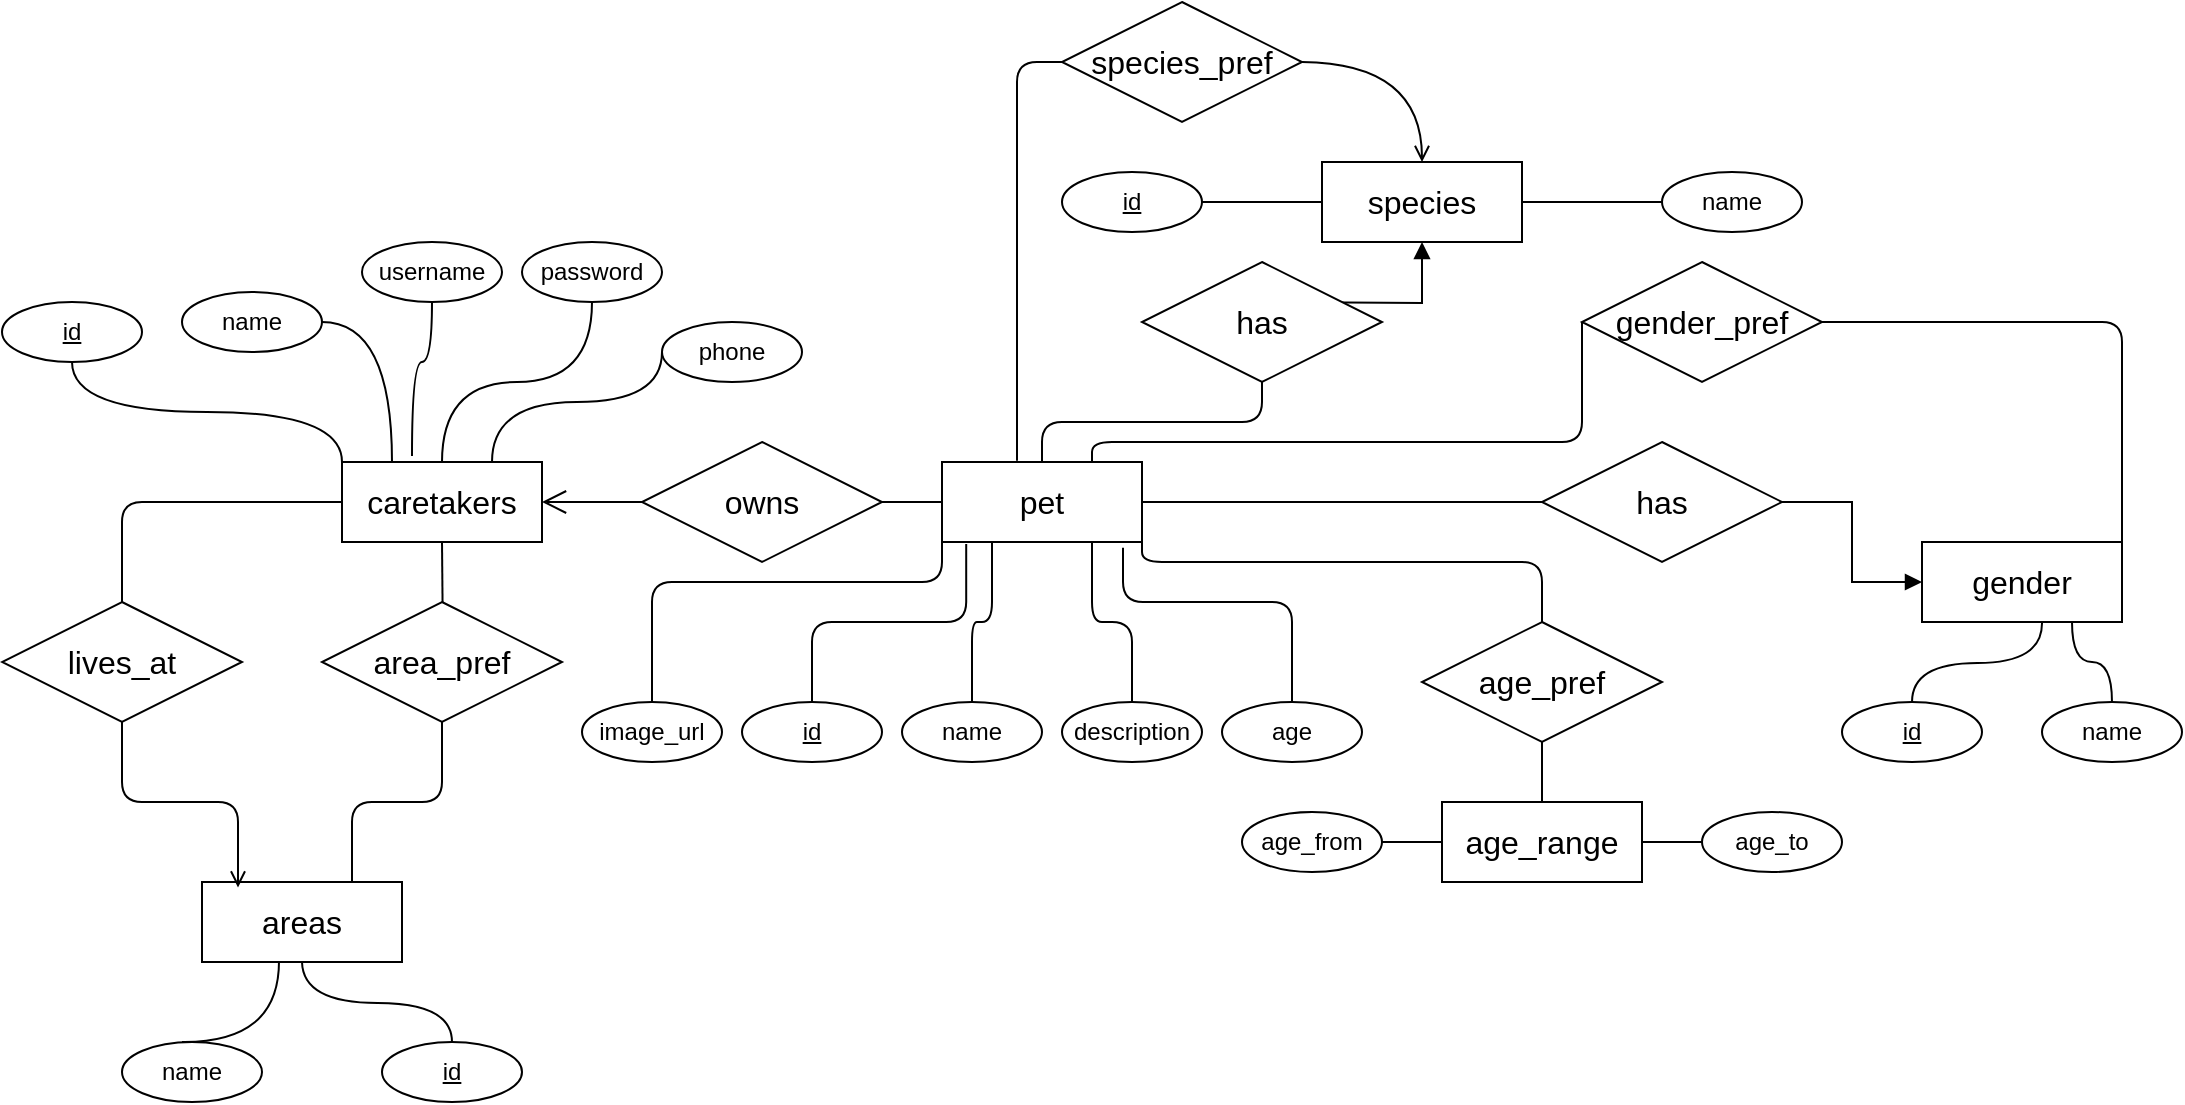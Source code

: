 <mxfile>
    <diagram name="Page-1" id="mjuVgUBo2BtPiOG4B40c">
        <mxGraphModel dx="979" dy="579" grid="1" gridSize="10" guides="1" tooltips="1" connect="1" arrows="1" fold="1" page="1" pageScale="1" pageWidth="1654" pageHeight="1169" math="0" shadow="0">
            <root>
                <mxCell id="0"/>
                <mxCell id="1" parent="0"/>
                <mxCell id="pHrxGnPb1EP4JmzlT9C2-4" value="" style="edgeStyle=orthogonalEdgeStyle;rounded=0;orthogonalLoop=1;jettySize=auto;html=1;endArrow=none;endFill=1;endSize=10;startSize=10;startFill=0;startArrow=open;" parent="1" source="pHrxGnPb1EP4JmzlT9C2-1" target="pHrxGnPb1EP4JmzlT9C2-2" edge="1">
                    <mxGeometry relative="1" as="geometry"/>
                </mxCell>
                <mxCell id="pHrxGnPb1EP4JmzlT9C2-57" style="edgeStyle=orthogonalEdgeStyle;rounded=1;orthogonalLoop=1;jettySize=auto;html=1;exitX=0.5;exitY=1;exitDx=0;exitDy=0;curved=0;endArrow=none;startFill=0;" parent="1" source="pHrxGnPb1EP4JmzlT9C2-1" edge="1">
                    <mxGeometry relative="1" as="geometry">
                        <mxPoint x="320.273" y="320" as="targetPoint"/>
                    </mxGeometry>
                </mxCell>
                <mxCell id="pHrxGnPb1EP4JmzlT9C2-1" value="caretakers" style="whiteSpace=wrap;html=1;align=center;fontSize=16;" parent="1" vertex="1">
                    <mxGeometry x="270" y="250" width="100" height="40" as="geometry"/>
                </mxCell>
                <mxCell id="pHrxGnPb1EP4JmzlT9C2-5" value="" style="edgeStyle=orthogonalEdgeStyle;rounded=0;orthogonalLoop=1;jettySize=auto;html=1;endArrow=none;endFill=1;endSize=10;startSize=10;startFill=0;" parent="1" source="pHrxGnPb1EP4JmzlT9C2-2" target="pHrxGnPb1EP4JmzlT9C2-3" edge="1">
                    <mxGeometry relative="1" as="geometry"/>
                </mxCell>
                <mxCell id="pHrxGnPb1EP4JmzlT9C2-2" value="owns" style="shape=rhombus;perimeter=rhombusPerimeter;whiteSpace=wrap;html=1;align=center;fontSize=16;" parent="1" vertex="1">
                    <mxGeometry x="420" y="240" width="120" height="60" as="geometry"/>
                </mxCell>
                <mxCell id="pHrxGnPb1EP4JmzlT9C2-15" value="" style="edgeStyle=orthogonalEdgeStyle;rounded=1;orthogonalLoop=1;jettySize=auto;html=1;endArrow=none;startFill=0;curved=0;" parent="1" source="pHrxGnPb1EP4JmzlT9C2-3" target="pHrxGnPb1EP4JmzlT9C2-13" edge="1">
                    <mxGeometry relative="1" as="geometry"/>
                </mxCell>
                <mxCell id="pHrxGnPb1EP4JmzlT9C2-43" style="edgeStyle=orthogonalEdgeStyle;rounded=1;orthogonalLoop=1;jettySize=auto;html=1;exitX=1;exitY=0.5;exitDx=0;exitDy=0;entryX=0;entryY=0.5;entryDx=0;entryDy=0;curved=0;endArrow=none;startFill=0;" parent="1" source="pHrxGnPb1EP4JmzlT9C2-3" target="pHrxGnPb1EP4JmzlT9C2-42" edge="1">
                    <mxGeometry relative="1" as="geometry"/>
                </mxCell>
                <mxCell id="pHrxGnPb1EP4JmzlT9C2-69" style="edgeStyle=orthogonalEdgeStyle;rounded=1;orthogonalLoop=1;jettySize=auto;html=1;exitX=0.25;exitY=1;exitDx=0;exitDy=0;entryX=0.5;entryY=0;entryDx=0;entryDy=0;curved=0;endArrow=none;startFill=0;" parent="1" source="pHrxGnPb1EP4JmzlT9C2-3" target="pHrxGnPb1EP4JmzlT9C2-18" edge="1">
                    <mxGeometry relative="1" as="geometry"/>
                </mxCell>
                <mxCell id="pHrxGnPb1EP4JmzlT9C2-71" style="edgeStyle=orthogonalEdgeStyle;rounded=1;orthogonalLoop=1;jettySize=auto;html=1;exitX=1;exitY=1;exitDx=0;exitDy=0;entryX=0.5;entryY=0;entryDx=0;entryDy=0;curved=0;endArrow=none;startFill=0;" parent="1" source="pHrxGnPb1EP4JmzlT9C2-3" target="pHrxGnPb1EP4JmzlT9C2-60" edge="1">
                    <mxGeometry relative="1" as="geometry">
                        <Array as="points">
                            <mxPoint x="670" y="300"/>
                            <mxPoint x="870" y="300"/>
                        </Array>
                    </mxGeometry>
                </mxCell>
                <mxCell id="pHrxGnPb1EP4JmzlT9C2-73" style="edgeStyle=orthogonalEdgeStyle;rounded=1;orthogonalLoop=1;jettySize=auto;html=1;exitX=0.75;exitY=0;exitDx=0;exitDy=0;entryX=0;entryY=0.5;entryDx=0;entryDy=0;curved=0;endArrow=none;startFill=0;" parent="1" source="pHrxGnPb1EP4JmzlT9C2-3" target="pHrxGnPb1EP4JmzlT9C2-36" edge="1">
                    <mxGeometry relative="1" as="geometry">
                        <Array as="points">
                            <mxPoint x="645" y="240"/>
                            <mxPoint x="890" y="240"/>
                        </Array>
                    </mxGeometry>
                </mxCell>
                <mxCell id="pHrxGnPb1EP4JmzlT9C2-3" value="pet" style="whiteSpace=wrap;html=1;align=center;fontSize=16;" parent="1" vertex="1">
                    <mxGeometry x="570" y="250" width="100" height="40" as="geometry"/>
                </mxCell>
                <mxCell id="pHrxGnPb1EP4JmzlT9C2-9" value="" style="edgeStyle=orthogonalEdgeStyle;rounded=0;orthogonalLoop=1;jettySize=auto;html=1;endArrow=none;startFill=0;curved=1;entryX=0.25;entryY=0;entryDx=0;entryDy=0;" parent="1" source="pHrxGnPb1EP4JmzlT9C2-6" target="pHrxGnPb1EP4JmzlT9C2-1" edge="1">
                    <mxGeometry relative="1" as="geometry"/>
                </mxCell>
                <mxCell id="pHrxGnPb1EP4JmzlT9C2-6" value="name" style="ellipse;whiteSpace=wrap;html=1;align=center;" parent="1" vertex="1">
                    <mxGeometry x="190" y="165" width="70" height="30" as="geometry"/>
                </mxCell>
                <mxCell id="pHrxGnPb1EP4JmzlT9C2-8" style="edgeStyle=orthogonalEdgeStyle;rounded=0;orthogonalLoop=1;jettySize=auto;html=1;exitX=0.5;exitY=1;exitDx=0;exitDy=0;entryX=0;entryY=0;entryDx=0;entryDy=0;endArrow=none;startFill=0;curved=1;" parent="1" source="pHrxGnPb1EP4JmzlT9C2-7" target="pHrxGnPb1EP4JmzlT9C2-1" edge="1">
                    <mxGeometry relative="1" as="geometry"/>
                </mxCell>
                <mxCell id="pHrxGnPb1EP4JmzlT9C2-7" value="&lt;u&gt;id&lt;/u&gt;" style="ellipse;whiteSpace=wrap;html=1;align=center;" parent="1" vertex="1">
                    <mxGeometry x="100" y="170" width="70" height="30" as="geometry"/>
                </mxCell>
                <mxCell id="pHrxGnPb1EP4JmzlT9C2-10" value="species" style="whiteSpace=wrap;html=1;align=center;fontSize=16;" parent="1" vertex="1">
                    <mxGeometry x="760" y="100" width="100" height="40" as="geometry"/>
                </mxCell>
                <mxCell id="pHrxGnPb1EP4JmzlT9C2-12" value="" style="edgeStyle=orthogonalEdgeStyle;rounded=1;orthogonalLoop=1;jettySize=auto;html=1;curved=0;endArrow=none;startFill=0;" parent="1" source="pHrxGnPb1EP4JmzlT9C2-11" target="pHrxGnPb1EP4JmzlT9C2-10" edge="1">
                    <mxGeometry relative="1" as="geometry"/>
                </mxCell>
                <mxCell id="pHrxGnPb1EP4JmzlT9C2-11" value="name" style="ellipse;whiteSpace=wrap;html=1;align=center;" parent="1" vertex="1">
                    <mxGeometry x="930" y="105" width="70" height="30" as="geometry"/>
                </mxCell>
                <mxCell id="pHrxGnPb1EP4JmzlT9C2-14" value="" style="edgeStyle=orthogonalEdgeStyle;rounded=0;orthogonalLoop=1;jettySize=auto;html=1;endArrow=block;startFill=0;endFill=1;entryX=0.5;entryY=1;entryDx=0;entryDy=0;" parent="1" target="pHrxGnPb1EP4JmzlT9C2-10" edge="1">
                    <mxGeometry relative="1" as="geometry">
                        <mxPoint x="730" y="170" as="sourcePoint"/>
                        <mxPoint x="810" y="160" as="targetPoint"/>
                    </mxGeometry>
                </mxCell>
                <mxCell id="pHrxGnPb1EP4JmzlT9C2-13" value="has" style="shape=rhombus;perimeter=rhombusPerimeter;whiteSpace=wrap;html=1;align=center;fontSize=16;" parent="1" vertex="1">
                    <mxGeometry x="670" y="150" width="120" height="60" as="geometry"/>
                </mxCell>
                <mxCell id="pHrxGnPb1EP4JmzlT9C2-17" value="" style="edgeStyle=orthogonalEdgeStyle;rounded=0;orthogonalLoop=1;jettySize=auto;html=1;endArrow=none;startFill=0;" parent="1" source="pHrxGnPb1EP4JmzlT9C2-16" target="pHrxGnPb1EP4JmzlT9C2-10" edge="1">
                    <mxGeometry relative="1" as="geometry"/>
                </mxCell>
                <mxCell id="pHrxGnPb1EP4JmzlT9C2-16" value="&lt;u&gt;id&lt;/u&gt;" style="ellipse;whiteSpace=wrap;html=1;align=center;" parent="1" vertex="1">
                    <mxGeometry x="630" y="105" width="70" height="30" as="geometry"/>
                </mxCell>
                <mxCell id="pHrxGnPb1EP4JmzlT9C2-18" value="name" style="ellipse;whiteSpace=wrap;html=1;align=center;" parent="1" vertex="1">
                    <mxGeometry x="550" y="370" width="70" height="30" as="geometry"/>
                </mxCell>
                <mxCell id="pHrxGnPb1EP4JmzlT9C2-20" value="&lt;u&gt;id&lt;/u&gt;" style="ellipse;whiteSpace=wrap;html=1;align=center;" parent="1" vertex="1">
                    <mxGeometry x="470" y="370" width="70" height="30" as="geometry"/>
                </mxCell>
                <mxCell id="pHrxGnPb1EP4JmzlT9C2-21" style="edgeStyle=orthogonalEdgeStyle;rounded=1;orthogonalLoop=1;jettySize=auto;html=1;exitX=0.5;exitY=0;exitDx=0;exitDy=0;curved=0;endArrow=none;startFill=0;entryX=0.121;entryY=1.024;entryDx=0;entryDy=0;entryPerimeter=0;" parent="1" source="pHrxGnPb1EP4JmzlT9C2-20" target="pHrxGnPb1EP4JmzlT9C2-3" edge="1">
                    <mxGeometry relative="1" as="geometry">
                        <mxPoint x="582" y="310" as="targetPoint"/>
                    </mxGeometry>
                </mxCell>
                <mxCell id="pHrxGnPb1EP4JmzlT9C2-25" style="edgeStyle=orthogonalEdgeStyle;rounded=1;orthogonalLoop=1;jettySize=auto;html=1;exitX=0.5;exitY=0;exitDx=0;exitDy=0;entryX=0.75;entryY=1;entryDx=0;entryDy=0;endArrow=none;startFill=0;curved=0;" parent="1" source="pHrxGnPb1EP4JmzlT9C2-22" target="pHrxGnPb1EP4JmzlT9C2-3" edge="1">
                    <mxGeometry relative="1" as="geometry"/>
                </mxCell>
                <mxCell id="pHrxGnPb1EP4JmzlT9C2-22" value="description" style="ellipse;whiteSpace=wrap;html=1;align=center;" parent="1" vertex="1">
                    <mxGeometry x="630" y="370" width="70" height="30" as="geometry"/>
                </mxCell>
                <mxCell id="pHrxGnPb1EP4JmzlT9C2-40" style="edgeStyle=orthogonalEdgeStyle;rounded=1;orthogonalLoop=1;jettySize=auto;html=1;exitX=0.5;exitY=0;exitDx=0;exitDy=0;entryX=0;entryY=0.75;entryDx=0;entryDy=0;curved=0;endArrow=none;startFill=0;" parent="1" source="pHrxGnPb1EP4JmzlT9C2-26" target="pHrxGnPb1EP4JmzlT9C2-3" edge="1">
                    <mxGeometry relative="1" as="geometry">
                        <Array as="points">
                            <mxPoint x="425" y="310"/>
                            <mxPoint x="570" y="310"/>
                        </Array>
                    </mxGeometry>
                </mxCell>
                <mxCell id="pHrxGnPb1EP4JmzlT9C2-26" value="image_url" style="ellipse;whiteSpace=wrap;html=1;align=center;" parent="1" vertex="1">
                    <mxGeometry x="390" y="370" width="70" height="30" as="geometry"/>
                </mxCell>
                <mxCell id="pHrxGnPb1EP4JmzlT9C2-34" value="gender" style="whiteSpace=wrap;html=1;align=center;fontSize=16;" parent="1" vertex="1">
                    <mxGeometry x="1060" y="290" width="100" height="40" as="geometry"/>
                </mxCell>
                <mxCell id="pHrxGnPb1EP4JmzlT9C2-41" style="edgeStyle=orthogonalEdgeStyle;rounded=1;orthogonalLoop=1;jettySize=auto;html=1;exitX=1;exitY=0.5;exitDx=0;exitDy=0;entryX=1;entryY=0;entryDx=0;entryDy=0;curved=0;endArrow=none;startFill=0;" parent="1" source="pHrxGnPb1EP4JmzlT9C2-36" target="pHrxGnPb1EP4JmzlT9C2-34" edge="1">
                    <mxGeometry relative="1" as="geometry"/>
                </mxCell>
                <mxCell id="pHrxGnPb1EP4JmzlT9C2-36" value="gender_pref" style="shape=rhombus;perimeter=rhombusPerimeter;whiteSpace=wrap;html=1;align=center;fontSize=16;" parent="1" vertex="1">
                    <mxGeometry x="890" y="150" width="120" height="60" as="geometry"/>
                </mxCell>
                <mxCell id="pHrxGnPb1EP4JmzlT9C2-70" style="edgeStyle=orthogonalEdgeStyle;rounded=0;orthogonalLoop=1;jettySize=auto;html=1;exitX=1;exitY=0.5;exitDx=0;exitDy=0;entryX=0;entryY=0.5;entryDx=0;entryDy=0;endArrow=block;endFill=1;" parent="1" source="pHrxGnPb1EP4JmzlT9C2-42" target="pHrxGnPb1EP4JmzlT9C2-34" edge="1">
                    <mxGeometry relative="1" as="geometry"/>
                </mxCell>
                <mxCell id="pHrxGnPb1EP4JmzlT9C2-42" value="has" style="shape=rhombus;perimeter=rhombusPerimeter;whiteSpace=wrap;html=1;align=center;fontSize=16;" parent="1" vertex="1">
                    <mxGeometry x="870" y="240" width="120" height="60" as="geometry"/>
                </mxCell>
                <mxCell id="pHrxGnPb1EP4JmzlT9C2-46" value="areas" style="whiteSpace=wrap;html=1;align=center;fontSize=16;" parent="1" vertex="1">
                    <mxGeometry x="200" y="460" width="100" height="40" as="geometry"/>
                </mxCell>
                <mxCell id="pHrxGnPb1EP4JmzlT9C2-54" style="edgeStyle=orthogonalEdgeStyle;rounded=1;orthogonalLoop=1;jettySize=auto;html=1;exitX=0.5;exitY=0;exitDx=0;exitDy=0;entryX=0;entryY=0.5;entryDx=0;entryDy=0;curved=0;endArrow=none;startFill=0;" parent="1" source="pHrxGnPb1EP4JmzlT9C2-50" target="pHrxGnPb1EP4JmzlT9C2-1" edge="1">
                    <mxGeometry relative="1" as="geometry"/>
                </mxCell>
                <mxCell id="pHrxGnPb1EP4JmzlT9C2-50" value="lives_at" style="shape=rhombus;perimeter=rhombusPerimeter;whiteSpace=wrap;html=1;align=center;fontSize=16;" parent="1" vertex="1">
                    <mxGeometry x="100" y="320" width="120" height="60" as="geometry"/>
                </mxCell>
                <mxCell id="pHrxGnPb1EP4JmzlT9C2-53" style="edgeStyle=orthogonalEdgeStyle;rounded=1;orthogonalLoop=1;jettySize=auto;html=1;exitX=0.5;exitY=0;exitDx=0;exitDy=0;entryX=0.5;entryY=1;entryDx=0;entryDy=0;strokeColor=none;curved=0;endArrow=none;startFill=0;" parent="1" source="pHrxGnPb1EP4JmzlT9C2-51" target="pHrxGnPb1EP4JmzlT9C2-1" edge="1">
                    <mxGeometry relative="1" as="geometry"/>
                </mxCell>
                <mxCell id="pHrxGnPb1EP4JmzlT9C2-56" style="edgeStyle=orthogonalEdgeStyle;rounded=1;orthogonalLoop=1;jettySize=auto;html=1;exitX=0.5;exitY=1;exitDx=0;exitDy=0;entryX=0.75;entryY=0;entryDx=0;entryDy=0;curved=0;endArrow=none;startFill=0;" parent="1" source="pHrxGnPb1EP4JmzlT9C2-51" target="pHrxGnPb1EP4JmzlT9C2-46" edge="1">
                    <mxGeometry relative="1" as="geometry"/>
                </mxCell>
                <mxCell id="pHrxGnPb1EP4JmzlT9C2-51" value="area_pref" style="shape=rhombus;perimeter=rhombusPerimeter;whiteSpace=wrap;html=1;align=center;fontSize=16;" parent="1" vertex="1">
                    <mxGeometry x="260" y="320" width="120" height="60" as="geometry"/>
                </mxCell>
                <mxCell id="pHrxGnPb1EP4JmzlT9C2-55" style="edgeStyle=orthogonalEdgeStyle;rounded=1;orthogonalLoop=1;jettySize=auto;html=1;exitX=0.5;exitY=1;exitDx=0;exitDy=0;entryX=0.18;entryY=0.068;entryDx=0;entryDy=0;entryPerimeter=0;curved=0;endArrow=open;startFill=0;endFill=0;" parent="1" source="pHrxGnPb1EP4JmzlT9C2-50" target="pHrxGnPb1EP4JmzlT9C2-46" edge="1">
                    <mxGeometry relative="1" as="geometry"/>
                </mxCell>
                <mxCell id="pHrxGnPb1EP4JmzlT9C2-59" value="age_range" style="whiteSpace=wrap;html=1;align=center;fontSize=16;" parent="1" vertex="1">
                    <mxGeometry x="820" y="420" width="100" height="40" as="geometry"/>
                </mxCell>
                <mxCell id="pHrxGnPb1EP4JmzlT9C2-80" style="edgeStyle=orthogonalEdgeStyle;rounded=1;orthogonalLoop=1;jettySize=auto;html=1;exitX=0.5;exitY=1;exitDx=0;exitDy=0;entryX=0.5;entryY=0;entryDx=0;entryDy=0;curved=0;endArrow=none;startFill=0;" parent="1" source="pHrxGnPb1EP4JmzlT9C2-60" target="pHrxGnPb1EP4JmzlT9C2-59" edge="1">
                    <mxGeometry relative="1" as="geometry"/>
                </mxCell>
                <mxCell id="pHrxGnPb1EP4JmzlT9C2-60" value="age_pref" style="shape=rhombus;perimeter=rhombusPerimeter;whiteSpace=wrap;html=1;align=center;fontSize=16;" parent="1" vertex="1">
                    <mxGeometry x="810" y="330" width="120" height="60" as="geometry"/>
                </mxCell>
                <mxCell id="pHrxGnPb1EP4JmzlT9C2-78" value="age" style="ellipse;whiteSpace=wrap;html=1;align=center;" parent="1" vertex="1">
                    <mxGeometry x="710" y="370" width="70" height="30" as="geometry"/>
                </mxCell>
                <mxCell id="pHrxGnPb1EP4JmzlT9C2-79" style="edgeStyle=orthogonalEdgeStyle;rounded=1;orthogonalLoop=1;jettySize=auto;html=1;exitX=0.5;exitY=0;exitDx=0;exitDy=0;entryX=0.905;entryY=1.072;entryDx=0;entryDy=0;entryPerimeter=0;curved=0;endArrow=none;startFill=0;" parent="1" source="pHrxGnPb1EP4JmzlT9C2-78" target="pHrxGnPb1EP4JmzlT9C2-3" edge="1">
                    <mxGeometry relative="1" as="geometry">
                        <Array as="points">
                            <mxPoint x="745" y="320"/>
                            <mxPoint x="661" y="320"/>
                        </Array>
                    </mxGeometry>
                </mxCell>
                <mxCell id="pHrxGnPb1EP4JmzlT9C2-85" style="edgeStyle=orthogonalEdgeStyle;rounded=0;orthogonalLoop=1;jettySize=auto;html=1;exitX=1;exitY=0.5;exitDx=0;exitDy=0;endArrow=none;startFill=0;curved=1;" parent="1" source="pHrxGnPb1EP4JmzlT9C2-83" target="pHrxGnPb1EP4JmzlT9C2-59" edge="1">
                    <mxGeometry relative="1" as="geometry"/>
                </mxCell>
                <mxCell id="pHrxGnPb1EP4JmzlT9C2-83" value="age_from" style="ellipse;whiteSpace=wrap;html=1;align=center;" parent="1" vertex="1">
                    <mxGeometry x="720" y="425" width="70" height="30" as="geometry"/>
                </mxCell>
                <mxCell id="pHrxGnPb1EP4JmzlT9C2-86" value="" style="edgeStyle=orthogonalEdgeStyle;rounded=1;orthogonalLoop=1;jettySize=auto;html=1;curved=0;endArrow=none;startFill=0;" parent="1" source="pHrxGnPb1EP4JmzlT9C2-84" target="pHrxGnPb1EP4JmzlT9C2-59" edge="1">
                    <mxGeometry relative="1" as="geometry"/>
                </mxCell>
                <mxCell id="pHrxGnPb1EP4JmzlT9C2-84" value="age_to" style="ellipse;whiteSpace=wrap;html=1;align=center;" parent="1" vertex="1">
                    <mxGeometry x="950" y="425" width="70" height="30" as="geometry"/>
                </mxCell>
                <mxCell id="pHrxGnPb1EP4JmzlT9C2-87" value="species_pref" style="shape=rhombus;perimeter=rhombusPerimeter;whiteSpace=wrap;html=1;align=center;fontSize=16;" parent="1" vertex="1">
                    <mxGeometry x="630" y="20" width="120" height="60" as="geometry"/>
                </mxCell>
                <mxCell id="pHrxGnPb1EP4JmzlT9C2-88" style="edgeStyle=orthogonalEdgeStyle;rounded=1;orthogonalLoop=1;jettySize=auto;html=1;exitX=0;exitY=0.5;exitDx=0;exitDy=0;entryX=0.375;entryY=-0.015;entryDx=0;entryDy=0;entryPerimeter=0;curved=0;endArrow=none;startFill=0;" parent="1" source="pHrxGnPb1EP4JmzlT9C2-87" target="pHrxGnPb1EP4JmzlT9C2-3" edge="1">
                    <mxGeometry relative="1" as="geometry"/>
                </mxCell>
                <mxCell id="xgoeEg-AZs0U8PCOE_Mt-1" value="password" style="ellipse;whiteSpace=wrap;html=1;align=center;" parent="1" vertex="1">
                    <mxGeometry x="360" y="140" width="70" height="30" as="geometry"/>
                </mxCell>
                <mxCell id="xgoeEg-AZs0U8PCOE_Mt-4" value="" style="endArrow=none;html=1;rounded=0;entryX=0.5;entryY=1;entryDx=0;entryDy=0;edgeStyle=orthogonalEdgeStyle;curved=1;exitX=0.5;exitY=0;exitDx=0;exitDy=0;" parent="1" target="xgoeEg-AZs0U8PCOE_Mt-1" edge="1" source="pHrxGnPb1EP4JmzlT9C2-1">
                    <mxGeometry width="50" height="50" relative="1" as="geometry">
                        <mxPoint x="360" y="250" as="sourcePoint"/>
                        <mxPoint x="410" y="200" as="targetPoint"/>
                    </mxGeometry>
                </mxCell>
                <mxCell id="xgoeEg-AZs0U8PCOE_Mt-6" value="&lt;u&gt;id&lt;/u&gt;" style="ellipse;whiteSpace=wrap;html=1;align=center;" parent="1" vertex="1">
                    <mxGeometry x="1020" y="370" width="70" height="30" as="geometry"/>
                </mxCell>
                <mxCell id="xgoeEg-AZs0U8PCOE_Mt-7" value="" style="endArrow=none;html=1;rounded=0;exitX=0.5;exitY=0;exitDx=0;exitDy=0;edgeStyle=orthogonalEdgeStyle;curved=1;" parent="1" source="xgoeEg-AZs0U8PCOE_Mt-6" edge="1">
                    <mxGeometry width="50" height="50" relative="1" as="geometry">
                        <mxPoint x="1070" y="380" as="sourcePoint"/>
                        <mxPoint x="1120" y="330" as="targetPoint"/>
                    </mxGeometry>
                </mxCell>
                <mxCell id="xgoeEg-AZs0U8PCOE_Mt-8" value="&lt;u&gt;id&lt;/u&gt;" style="ellipse;whiteSpace=wrap;html=1;align=center;" parent="1" vertex="1">
                    <mxGeometry x="290" y="540" width="70" height="30" as="geometry"/>
                </mxCell>
                <mxCell id="xgoeEg-AZs0U8PCOE_Mt-9" value="" style="endArrow=none;html=1;rounded=0;exitX=0.5;exitY=0;exitDx=0;exitDy=0;edgeStyle=orthogonalEdgeStyle;curved=1;" parent="1" source="xgoeEg-AZs0U8PCOE_Mt-8" edge="1">
                    <mxGeometry width="50" height="50" relative="1" as="geometry">
                        <mxPoint x="200" y="550" as="sourcePoint"/>
                        <mxPoint x="250" y="500" as="targetPoint"/>
                    </mxGeometry>
                </mxCell>
                <mxCell id="xgoeEg-AZs0U8PCOE_Mt-10" value="username" style="ellipse;whiteSpace=wrap;html=1;align=center;" parent="1" vertex="1">
                    <mxGeometry x="280" y="140" width="70" height="30" as="geometry"/>
                </mxCell>
                <mxCell id="xgoeEg-AZs0U8PCOE_Mt-11" value="" style="endArrow=none;html=1;rounded=0;exitX=0.35;exitY=-0.075;exitDx=0;exitDy=0;edgeStyle=orthogonalEdgeStyle;curved=1;entryX=0.5;entryY=1;entryDx=0;entryDy=0;exitPerimeter=0;" parent="1" source="pHrxGnPb1EP4JmzlT9C2-1" edge="1" target="xgoeEg-AZs0U8PCOE_Mt-10">
                    <mxGeometry width="50" height="50" relative="1" as="geometry">
                        <mxPoint x="270" y="230" as="sourcePoint"/>
                        <mxPoint x="320" y="180" as="targetPoint"/>
                        <Array as="points">
                            <mxPoint x="305" y="200"/>
                            <mxPoint x="315" y="200"/>
                        </Array>
                    </mxGeometry>
                </mxCell>
                <mxCell id="xgoeEg-AZs0U8PCOE_Mt-13" value="name" style="ellipse;whiteSpace=wrap;html=1;align=center;" parent="1" vertex="1">
                    <mxGeometry x="1120" y="370" width="70" height="30" as="geometry"/>
                </mxCell>
                <mxCell id="xgoeEg-AZs0U8PCOE_Mt-14" value="" style="endArrow=none;html=1;rounded=0;entryX=0.75;entryY=1;entryDx=0;entryDy=0;exitX=0.5;exitY=0;exitDx=0;exitDy=0;edgeStyle=orthogonalEdgeStyle;curved=1;" parent="1" source="xgoeEg-AZs0U8PCOE_Mt-13" target="pHrxGnPb1EP4JmzlT9C2-34" edge="1">
                    <mxGeometry width="50" height="50" relative="1" as="geometry">
                        <mxPoint x="1030" y="360" as="sourcePoint"/>
                        <mxPoint x="1080" y="310" as="targetPoint"/>
                    </mxGeometry>
                </mxCell>
                <mxCell id="xgoeEg-AZs0U8PCOE_Mt-15" value="name" style="ellipse;whiteSpace=wrap;html=1;align=center;" parent="1" vertex="1">
                    <mxGeometry x="160" y="540" width="70" height="30" as="geometry"/>
                </mxCell>
                <mxCell id="xgoeEg-AZs0U8PCOE_Mt-16" value="" style="endArrow=none;html=1;rounded=0;entryX=0.385;entryY=0.991;entryDx=0;entryDy=0;entryPerimeter=0;edgeStyle=orthogonalEdgeStyle;curved=1;" parent="1" target="pHrxGnPb1EP4JmzlT9C2-46" edge="1">
                    <mxGeometry width="50" height="50" relative="1" as="geometry">
                        <mxPoint x="190" y="540" as="sourcePoint"/>
                        <mxPoint x="240" y="490" as="targetPoint"/>
                    </mxGeometry>
                </mxCell>
                <mxCell id="TE3qBRCGuJGVpuRoY8bT-2" value="" style="endArrow=open;html=1;rounded=0;entryX=0.5;entryY=0;entryDx=0;entryDy=0;edgeStyle=orthogonalEdgeStyle;curved=1;endFill=0;" parent="1" target="pHrxGnPb1EP4JmzlT9C2-10" edge="1">
                    <mxGeometry width="50" height="50" relative="1" as="geometry">
                        <mxPoint x="750" y="50" as="sourcePoint"/>
                        <mxPoint x="800" as="targetPoint"/>
                    </mxGeometry>
                </mxCell>
                <mxCell id="2" value="phone" style="ellipse;whiteSpace=wrap;html=1;align=center;" vertex="1" parent="1">
                    <mxGeometry x="430" y="180" width="70" height="30" as="geometry"/>
                </mxCell>
                <mxCell id="6" value="" style="endArrow=none;html=1;rounded=0;entryX=0;entryY=0.5;entryDx=0;entryDy=0;edgeStyle=orthogonalEdgeStyle;curved=1;exitX=0.75;exitY=0;exitDx=0;exitDy=0;" edge="1" parent="1" source="pHrxGnPb1EP4JmzlT9C2-1" target="2">
                    <mxGeometry width="50" height="50" relative="1" as="geometry">
                        <mxPoint x="370" y="260" as="sourcePoint"/>
                        <mxPoint x="405" y="180" as="targetPoint"/>
                        <Array as="points">
                            <mxPoint x="345" y="220"/>
                            <mxPoint x="430" y="220"/>
                        </Array>
                    </mxGeometry>
                </mxCell>
            </root>
        </mxGraphModel>
    </diagram>
</mxfile>